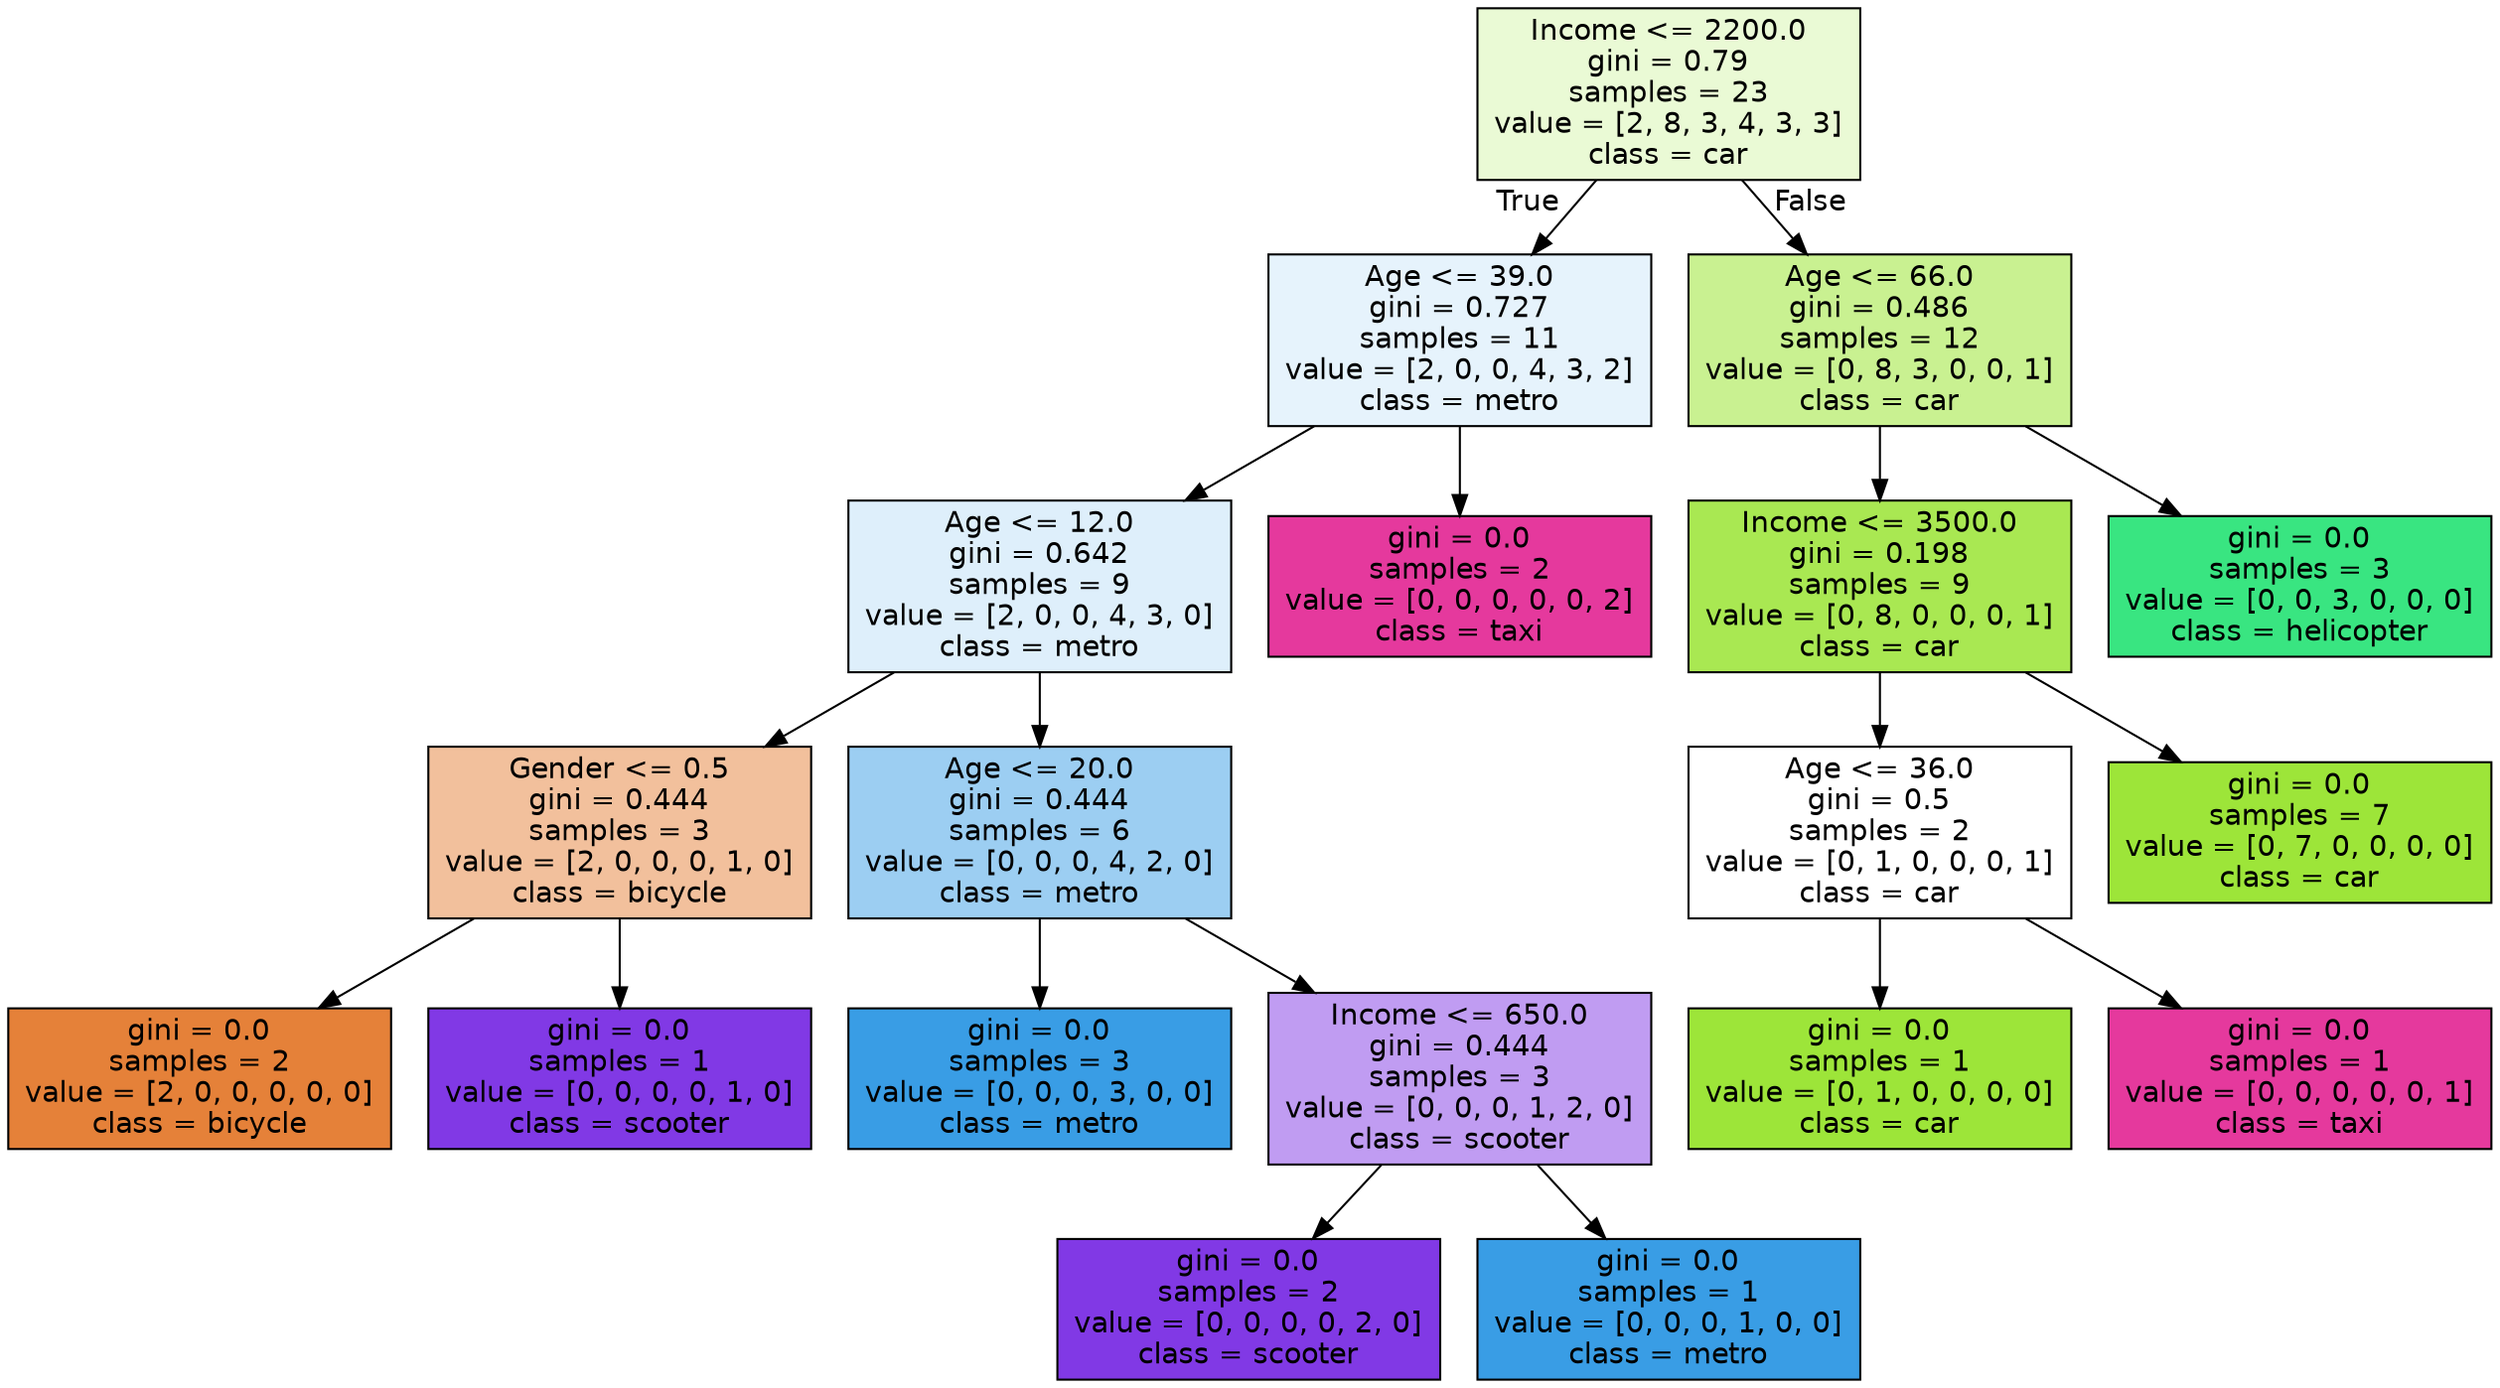digraph Tree {
node [shape=box, style="filled", color="black", fontname="helvetica"] ;
edge [fontname="helvetica"] ;
0 [label="Income <= 2200.0\ngini = 0.79\nsamples = 23\nvalue = [2, 8, 3, 4, 3, 3]\nclass = car", fillcolor="#eafad5"] ;
1 [label="Age <= 39.0\ngini = 0.727\nsamples = 11\nvalue = [2, 0, 0, 4, 3, 2]\nclass = metro", fillcolor="#e6f3fc"] ;
0 -> 1 [labeldistance=2.5, labelangle=45, headlabel="True"] ;
2 [label="Age <= 12.0\ngini = 0.642\nsamples = 9\nvalue = [2, 0, 0, 4, 3, 0]\nclass = metro", fillcolor="#deeffb"] ;
1 -> 2 ;
3 [label="Gender <= 0.5\ngini = 0.444\nsamples = 3\nvalue = [2, 0, 0, 0, 1, 0]\nclass = bicycle", fillcolor="#f2c09c"] ;
2 -> 3 ;
4 [label="gini = 0.0\nsamples = 2\nvalue = [2, 0, 0, 0, 0, 0]\nclass = bicycle", fillcolor="#e58139"] ;
3 -> 4 ;
5 [label="gini = 0.0\nsamples = 1\nvalue = [0, 0, 0, 0, 1, 0]\nclass = scooter", fillcolor="#8139e5"] ;
3 -> 5 ;
6 [label="Age <= 20.0\ngini = 0.444\nsamples = 6\nvalue = [0, 0, 0, 4, 2, 0]\nclass = metro", fillcolor="#9ccef2"] ;
2 -> 6 ;
7 [label="gini = 0.0\nsamples = 3\nvalue = [0, 0, 0, 3, 0, 0]\nclass = metro", fillcolor="#399de5"] ;
6 -> 7 ;
8 [label="Income <= 650.0\ngini = 0.444\nsamples = 3\nvalue = [0, 0, 0, 1, 2, 0]\nclass = scooter", fillcolor="#c09cf2"] ;
6 -> 8 ;
9 [label="gini = 0.0\nsamples = 2\nvalue = [0, 0, 0, 0, 2, 0]\nclass = scooter", fillcolor="#8139e5"] ;
8 -> 9 ;
10 [label="gini = 0.0\nsamples = 1\nvalue = [0, 0, 0, 1, 0, 0]\nclass = metro", fillcolor="#399de5"] ;
8 -> 10 ;
11 [label="gini = 0.0\nsamples = 2\nvalue = [0, 0, 0, 0, 0, 2]\nclass = taxi", fillcolor="#e5399d"] ;
1 -> 11 ;
12 [label="Age <= 66.0\ngini = 0.486\nsamples = 12\nvalue = [0, 8, 3, 0, 0, 1]\nclass = car", fillcolor="#c9f191"] ;
0 -> 12 [labeldistance=2.5, labelangle=-45, headlabel="False"] ;
13 [label="Income <= 3500.0\ngini = 0.198\nsamples = 9\nvalue = [0, 8, 0, 0, 0, 1]\nclass = car", fillcolor="#a9e852"] ;
12 -> 13 ;
14 [label="Age <= 36.0\ngini = 0.5\nsamples = 2\nvalue = [0, 1, 0, 0, 0, 1]\nclass = car", fillcolor="#ffffff"] ;
13 -> 14 ;
15 [label="gini = 0.0\nsamples = 1\nvalue = [0, 1, 0, 0, 0, 0]\nclass = car", fillcolor="#9de539"] ;
14 -> 15 ;
16 [label="gini = 0.0\nsamples = 1\nvalue = [0, 0, 0, 0, 0, 1]\nclass = taxi", fillcolor="#e5399d"] ;
14 -> 16 ;
17 [label="gini = 0.0\nsamples = 7\nvalue = [0, 7, 0, 0, 0, 0]\nclass = car", fillcolor="#9de539"] ;
13 -> 17 ;
18 [label="gini = 0.0\nsamples = 3\nvalue = [0, 0, 3, 0, 0, 0]\nclass = helicopter", fillcolor="#39e581"] ;
12 -> 18 ;
}